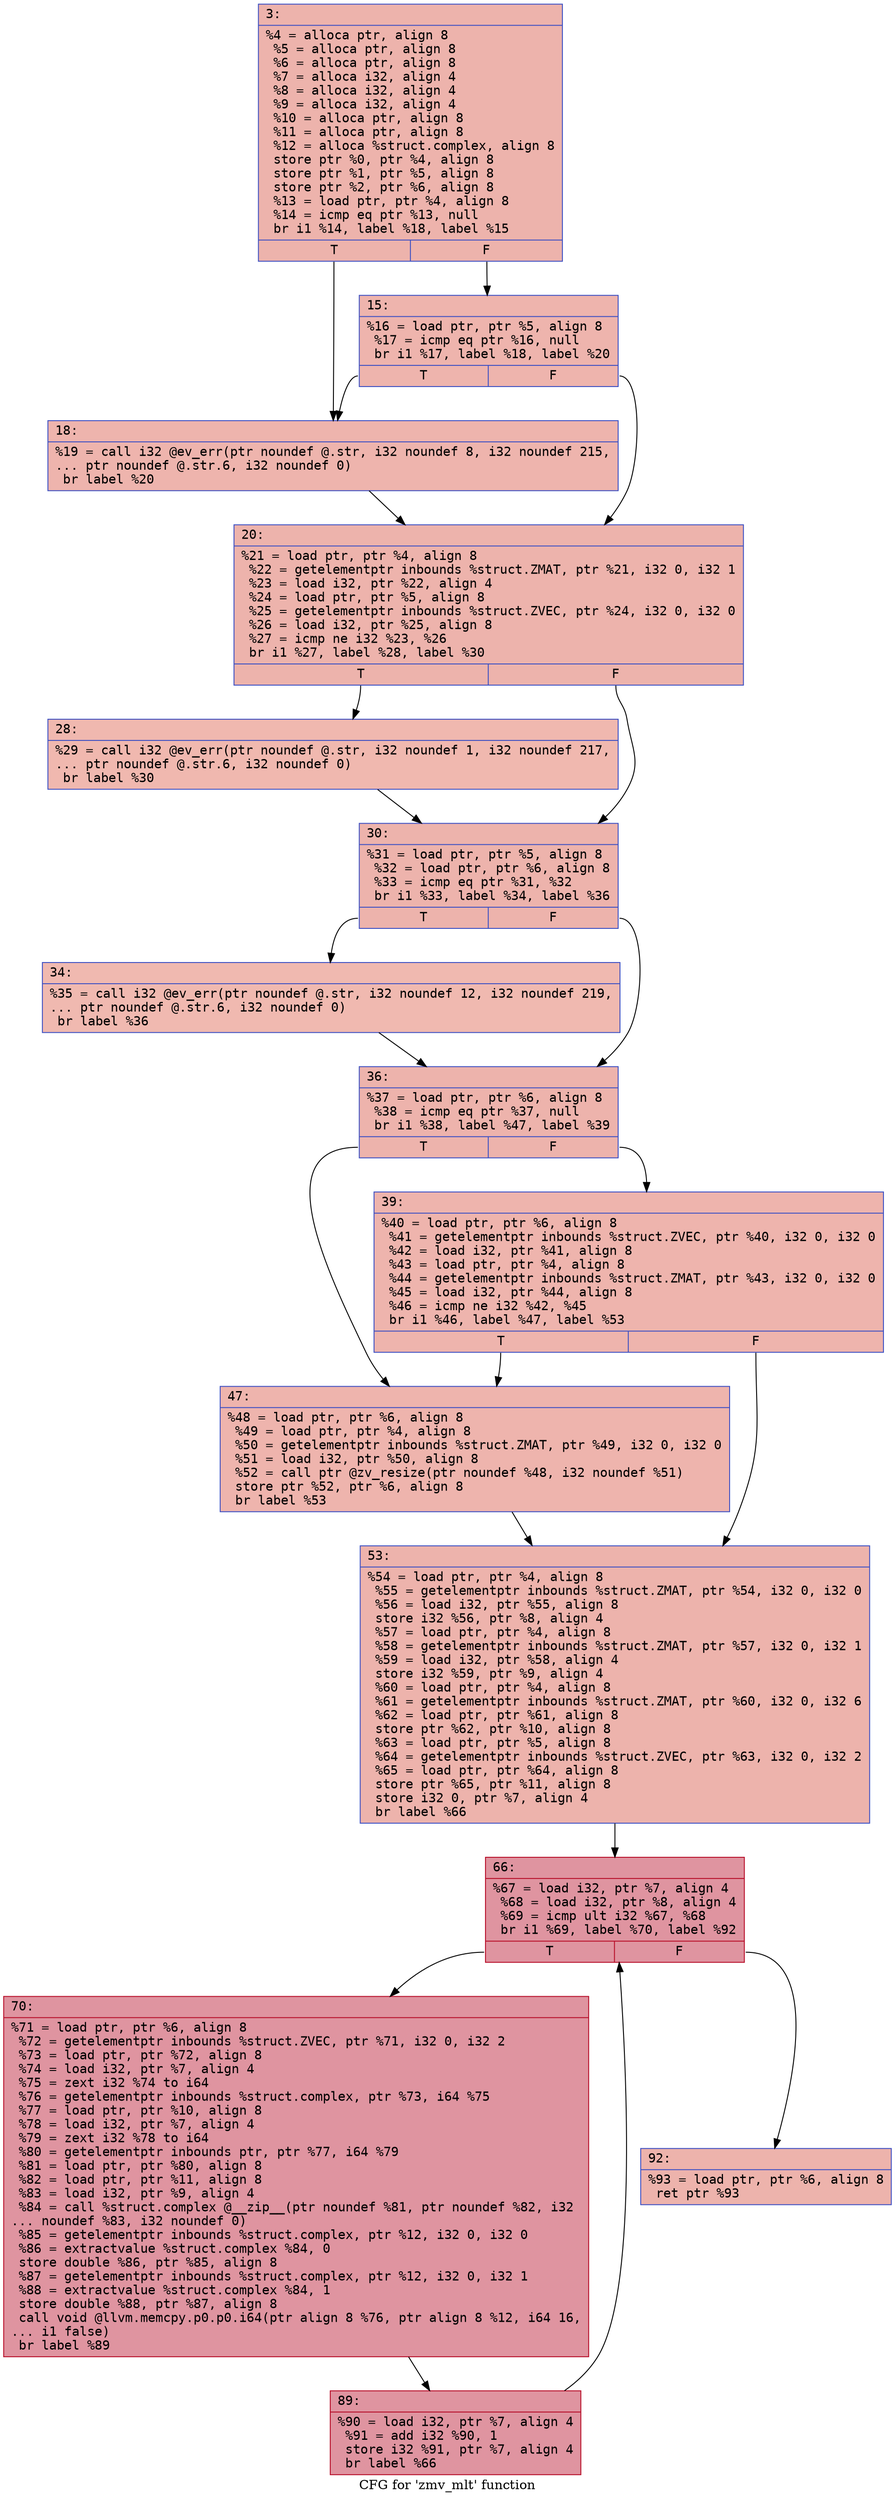 digraph "CFG for 'zmv_mlt' function" {
	label="CFG for 'zmv_mlt' function";

	Node0x6000006bbf20 [shape=record,color="#3d50c3ff", style=filled, fillcolor="#d6524470" fontname="Courier",label="{3:\l|  %4 = alloca ptr, align 8\l  %5 = alloca ptr, align 8\l  %6 = alloca ptr, align 8\l  %7 = alloca i32, align 4\l  %8 = alloca i32, align 4\l  %9 = alloca i32, align 4\l  %10 = alloca ptr, align 8\l  %11 = alloca ptr, align 8\l  %12 = alloca %struct.complex, align 8\l  store ptr %0, ptr %4, align 8\l  store ptr %1, ptr %5, align 8\l  store ptr %2, ptr %6, align 8\l  %13 = load ptr, ptr %4, align 8\l  %14 = icmp eq ptr %13, null\l  br i1 %14, label %18, label %15\l|{<s0>T|<s1>F}}"];
	Node0x6000006bbf20:s0 -> Node0x6000006bc000[tooltip="3 -> 18\nProbability 37.50%" ];
	Node0x6000006bbf20:s1 -> Node0x6000006bbf70[tooltip="3 -> 15\nProbability 62.50%" ];
	Node0x6000006bbf70 [shape=record,color="#3d50c3ff", style=filled, fillcolor="#d8564670" fontname="Courier",label="{15:\l|  %16 = load ptr, ptr %5, align 8\l  %17 = icmp eq ptr %16, null\l  br i1 %17, label %18, label %20\l|{<s0>T|<s1>F}}"];
	Node0x6000006bbf70:s0 -> Node0x6000006bc000[tooltip="15 -> 18\nProbability 37.50%" ];
	Node0x6000006bbf70:s1 -> Node0x6000006bc050[tooltip="15 -> 20\nProbability 62.50%" ];
	Node0x6000006bc000 [shape=record,color="#3d50c3ff", style=filled, fillcolor="#d8564670" fontname="Courier",label="{18:\l|  %19 = call i32 @ev_err(ptr noundef @.str, i32 noundef 8, i32 noundef 215,\l... ptr noundef @.str.6, i32 noundef 0)\l  br label %20\l}"];
	Node0x6000006bc000 -> Node0x6000006bc050[tooltip="18 -> 20\nProbability 100.00%" ];
	Node0x6000006bc050 [shape=record,color="#3d50c3ff", style=filled, fillcolor="#d6524470" fontname="Courier",label="{20:\l|  %21 = load ptr, ptr %4, align 8\l  %22 = getelementptr inbounds %struct.ZMAT, ptr %21, i32 0, i32 1\l  %23 = load i32, ptr %22, align 4\l  %24 = load ptr, ptr %5, align 8\l  %25 = getelementptr inbounds %struct.ZVEC, ptr %24, i32 0, i32 0\l  %26 = load i32, ptr %25, align 8\l  %27 = icmp ne i32 %23, %26\l  br i1 %27, label %28, label %30\l|{<s0>T|<s1>F}}"];
	Node0x6000006bc050:s0 -> Node0x6000006bc0a0[tooltip="20 -> 28\nProbability 50.00%" ];
	Node0x6000006bc050:s1 -> Node0x6000006bc0f0[tooltip="20 -> 30\nProbability 50.00%" ];
	Node0x6000006bc0a0 [shape=record,color="#3d50c3ff", style=filled, fillcolor="#dc5d4a70" fontname="Courier",label="{28:\l|  %29 = call i32 @ev_err(ptr noundef @.str, i32 noundef 1, i32 noundef 217,\l... ptr noundef @.str.6, i32 noundef 0)\l  br label %30\l}"];
	Node0x6000006bc0a0 -> Node0x6000006bc0f0[tooltip="28 -> 30\nProbability 100.00%" ];
	Node0x6000006bc0f0 [shape=record,color="#3d50c3ff", style=filled, fillcolor="#d6524470" fontname="Courier",label="{30:\l|  %31 = load ptr, ptr %5, align 8\l  %32 = load ptr, ptr %6, align 8\l  %33 = icmp eq ptr %31, %32\l  br i1 %33, label %34, label %36\l|{<s0>T|<s1>F}}"];
	Node0x6000006bc0f0:s0 -> Node0x6000006bc140[tooltip="30 -> 34\nProbability 37.50%" ];
	Node0x6000006bc0f0:s1 -> Node0x6000006bc190[tooltip="30 -> 36\nProbability 62.50%" ];
	Node0x6000006bc140 [shape=record,color="#3d50c3ff", style=filled, fillcolor="#de614d70" fontname="Courier",label="{34:\l|  %35 = call i32 @ev_err(ptr noundef @.str, i32 noundef 12, i32 noundef 219,\l... ptr noundef @.str.6, i32 noundef 0)\l  br label %36\l}"];
	Node0x6000006bc140 -> Node0x6000006bc190[tooltip="34 -> 36\nProbability 100.00%" ];
	Node0x6000006bc190 [shape=record,color="#3d50c3ff", style=filled, fillcolor="#d6524470" fontname="Courier",label="{36:\l|  %37 = load ptr, ptr %6, align 8\l  %38 = icmp eq ptr %37, null\l  br i1 %38, label %47, label %39\l|{<s0>T|<s1>F}}"];
	Node0x6000006bc190:s0 -> Node0x6000006bc230[tooltip="36 -> 47\nProbability 37.50%" ];
	Node0x6000006bc190:s1 -> Node0x6000006bc1e0[tooltip="36 -> 39\nProbability 62.50%" ];
	Node0x6000006bc1e0 [shape=record,color="#3d50c3ff", style=filled, fillcolor="#d8564670" fontname="Courier",label="{39:\l|  %40 = load ptr, ptr %6, align 8\l  %41 = getelementptr inbounds %struct.ZVEC, ptr %40, i32 0, i32 0\l  %42 = load i32, ptr %41, align 8\l  %43 = load ptr, ptr %4, align 8\l  %44 = getelementptr inbounds %struct.ZMAT, ptr %43, i32 0, i32 0\l  %45 = load i32, ptr %44, align 8\l  %46 = icmp ne i32 %42, %45\l  br i1 %46, label %47, label %53\l|{<s0>T|<s1>F}}"];
	Node0x6000006bc1e0:s0 -> Node0x6000006bc230[tooltip="39 -> 47\nProbability 50.00%" ];
	Node0x6000006bc1e0:s1 -> Node0x6000006bc280[tooltip="39 -> 53\nProbability 50.00%" ];
	Node0x6000006bc230 [shape=record,color="#3d50c3ff", style=filled, fillcolor="#d8564670" fontname="Courier",label="{47:\l|  %48 = load ptr, ptr %6, align 8\l  %49 = load ptr, ptr %4, align 8\l  %50 = getelementptr inbounds %struct.ZMAT, ptr %49, i32 0, i32 0\l  %51 = load i32, ptr %50, align 8\l  %52 = call ptr @zv_resize(ptr noundef %48, i32 noundef %51)\l  store ptr %52, ptr %6, align 8\l  br label %53\l}"];
	Node0x6000006bc230 -> Node0x6000006bc280[tooltip="47 -> 53\nProbability 100.00%" ];
	Node0x6000006bc280 [shape=record,color="#3d50c3ff", style=filled, fillcolor="#d6524470" fontname="Courier",label="{53:\l|  %54 = load ptr, ptr %4, align 8\l  %55 = getelementptr inbounds %struct.ZMAT, ptr %54, i32 0, i32 0\l  %56 = load i32, ptr %55, align 8\l  store i32 %56, ptr %8, align 4\l  %57 = load ptr, ptr %4, align 8\l  %58 = getelementptr inbounds %struct.ZMAT, ptr %57, i32 0, i32 1\l  %59 = load i32, ptr %58, align 4\l  store i32 %59, ptr %9, align 4\l  %60 = load ptr, ptr %4, align 8\l  %61 = getelementptr inbounds %struct.ZMAT, ptr %60, i32 0, i32 6\l  %62 = load ptr, ptr %61, align 8\l  store ptr %62, ptr %10, align 8\l  %63 = load ptr, ptr %5, align 8\l  %64 = getelementptr inbounds %struct.ZVEC, ptr %63, i32 0, i32 2\l  %65 = load ptr, ptr %64, align 8\l  store ptr %65, ptr %11, align 8\l  store i32 0, ptr %7, align 4\l  br label %66\l}"];
	Node0x6000006bc280 -> Node0x6000006bc2d0[tooltip="53 -> 66\nProbability 100.00%" ];
	Node0x6000006bc2d0 [shape=record,color="#b70d28ff", style=filled, fillcolor="#b70d2870" fontname="Courier",label="{66:\l|  %67 = load i32, ptr %7, align 4\l  %68 = load i32, ptr %8, align 4\l  %69 = icmp ult i32 %67, %68\l  br i1 %69, label %70, label %92\l|{<s0>T|<s1>F}}"];
	Node0x6000006bc2d0:s0 -> Node0x6000006bc320[tooltip="66 -> 70\nProbability 96.88%" ];
	Node0x6000006bc2d0:s1 -> Node0x6000006bc3c0[tooltip="66 -> 92\nProbability 3.12%" ];
	Node0x6000006bc320 [shape=record,color="#b70d28ff", style=filled, fillcolor="#b70d2870" fontname="Courier",label="{70:\l|  %71 = load ptr, ptr %6, align 8\l  %72 = getelementptr inbounds %struct.ZVEC, ptr %71, i32 0, i32 2\l  %73 = load ptr, ptr %72, align 8\l  %74 = load i32, ptr %7, align 4\l  %75 = zext i32 %74 to i64\l  %76 = getelementptr inbounds %struct.complex, ptr %73, i64 %75\l  %77 = load ptr, ptr %10, align 8\l  %78 = load i32, ptr %7, align 4\l  %79 = zext i32 %78 to i64\l  %80 = getelementptr inbounds ptr, ptr %77, i64 %79\l  %81 = load ptr, ptr %80, align 8\l  %82 = load ptr, ptr %11, align 8\l  %83 = load i32, ptr %9, align 4\l  %84 = call %struct.complex @__zip__(ptr noundef %81, ptr noundef %82, i32\l... noundef %83, i32 noundef 0)\l  %85 = getelementptr inbounds %struct.complex, ptr %12, i32 0, i32 0\l  %86 = extractvalue %struct.complex %84, 0\l  store double %86, ptr %85, align 8\l  %87 = getelementptr inbounds %struct.complex, ptr %12, i32 0, i32 1\l  %88 = extractvalue %struct.complex %84, 1\l  store double %88, ptr %87, align 8\l  call void @llvm.memcpy.p0.p0.i64(ptr align 8 %76, ptr align 8 %12, i64 16,\l... i1 false)\l  br label %89\l}"];
	Node0x6000006bc320 -> Node0x6000006bc370[tooltip="70 -> 89\nProbability 100.00%" ];
	Node0x6000006bc370 [shape=record,color="#b70d28ff", style=filled, fillcolor="#b70d2870" fontname="Courier",label="{89:\l|  %90 = load i32, ptr %7, align 4\l  %91 = add i32 %90, 1\l  store i32 %91, ptr %7, align 4\l  br label %66\l}"];
	Node0x6000006bc370 -> Node0x6000006bc2d0[tooltip="89 -> 66\nProbability 100.00%" ];
	Node0x6000006bc3c0 [shape=record,color="#3d50c3ff", style=filled, fillcolor="#d6524470" fontname="Courier",label="{92:\l|  %93 = load ptr, ptr %6, align 8\l  ret ptr %93\l}"];
}
